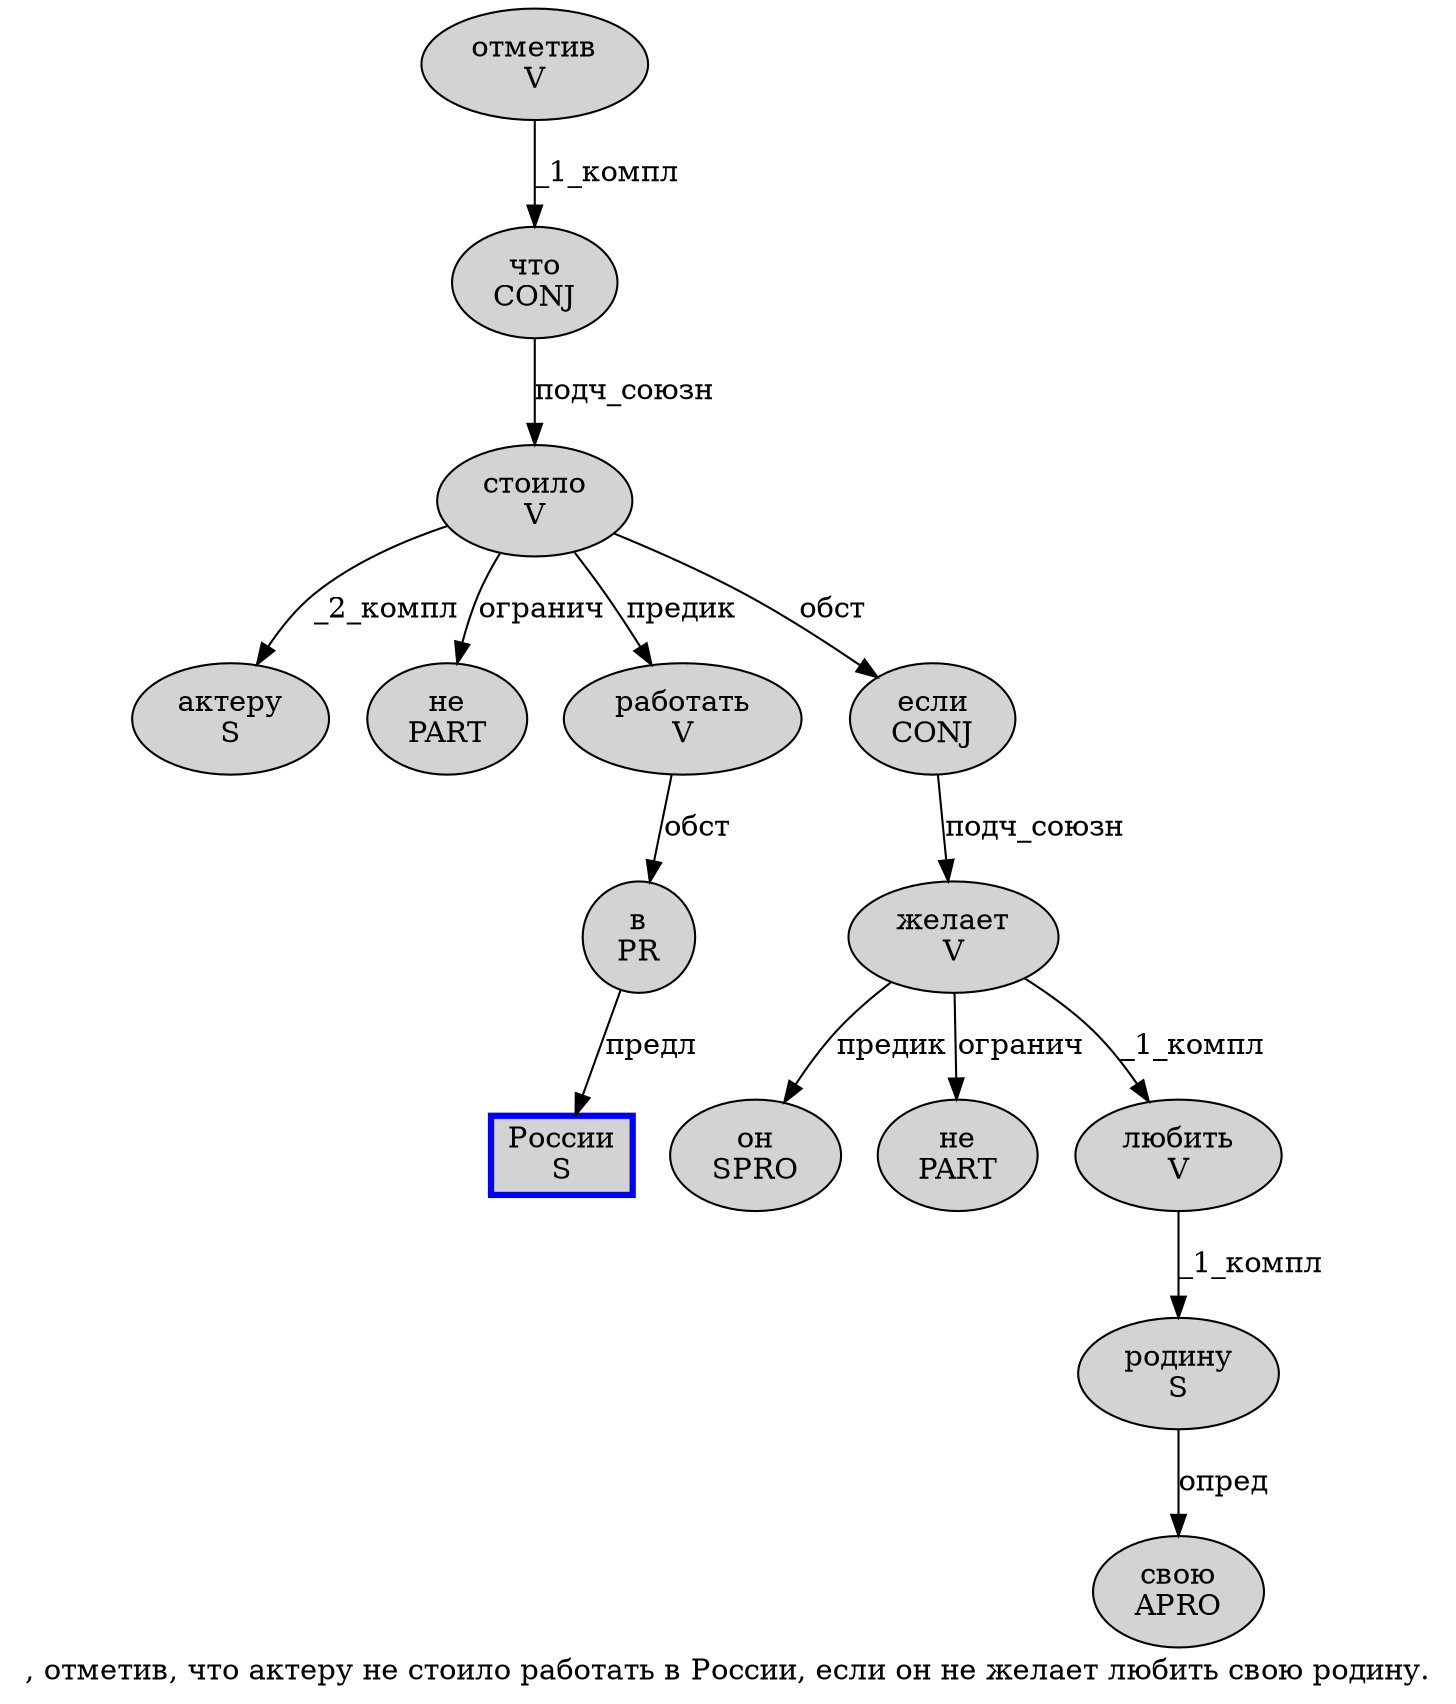 digraph SENTENCE_1523 {
	graph [label=", отметив, что актеру не стоило работать в России, если он не желает любить свою родину."]
	node [style=filled]
		1 [label="отметив
V" color="" fillcolor=lightgray penwidth=1 shape=ellipse]
		3 [label="что
CONJ" color="" fillcolor=lightgray penwidth=1 shape=ellipse]
		4 [label="актеру
S" color="" fillcolor=lightgray penwidth=1 shape=ellipse]
		5 [label="не
PART" color="" fillcolor=lightgray penwidth=1 shape=ellipse]
		6 [label="стоило
V" color="" fillcolor=lightgray penwidth=1 shape=ellipse]
		7 [label="работать
V" color="" fillcolor=lightgray penwidth=1 shape=ellipse]
		8 [label="в
PR" color="" fillcolor=lightgray penwidth=1 shape=ellipse]
		9 [label="России
S" color=blue fillcolor=lightgray penwidth=3 shape=box]
		11 [label="если
CONJ" color="" fillcolor=lightgray penwidth=1 shape=ellipse]
		12 [label="он
SPRO" color="" fillcolor=lightgray penwidth=1 shape=ellipse]
		13 [label="не
PART" color="" fillcolor=lightgray penwidth=1 shape=ellipse]
		14 [label="желает
V" color="" fillcolor=lightgray penwidth=1 shape=ellipse]
		15 [label="любить
V" color="" fillcolor=lightgray penwidth=1 shape=ellipse]
		16 [label="свою
APRO" color="" fillcolor=lightgray penwidth=1 shape=ellipse]
		17 [label="родину
S" color="" fillcolor=lightgray penwidth=1 shape=ellipse]
			1 -> 3 [label="_1_компл"]
			7 -> 8 [label="обст"]
			14 -> 12 [label="предик"]
			14 -> 13 [label="огранич"]
			14 -> 15 [label="_1_компл"]
			15 -> 17 [label="_1_компл"]
			17 -> 16 [label="опред"]
			6 -> 4 [label="_2_компл"]
			6 -> 5 [label="огранич"]
			6 -> 7 [label="предик"]
			6 -> 11 [label="обст"]
			3 -> 6 [label="подч_союзн"]
			11 -> 14 [label="подч_союзн"]
			8 -> 9 [label="предл"]
}